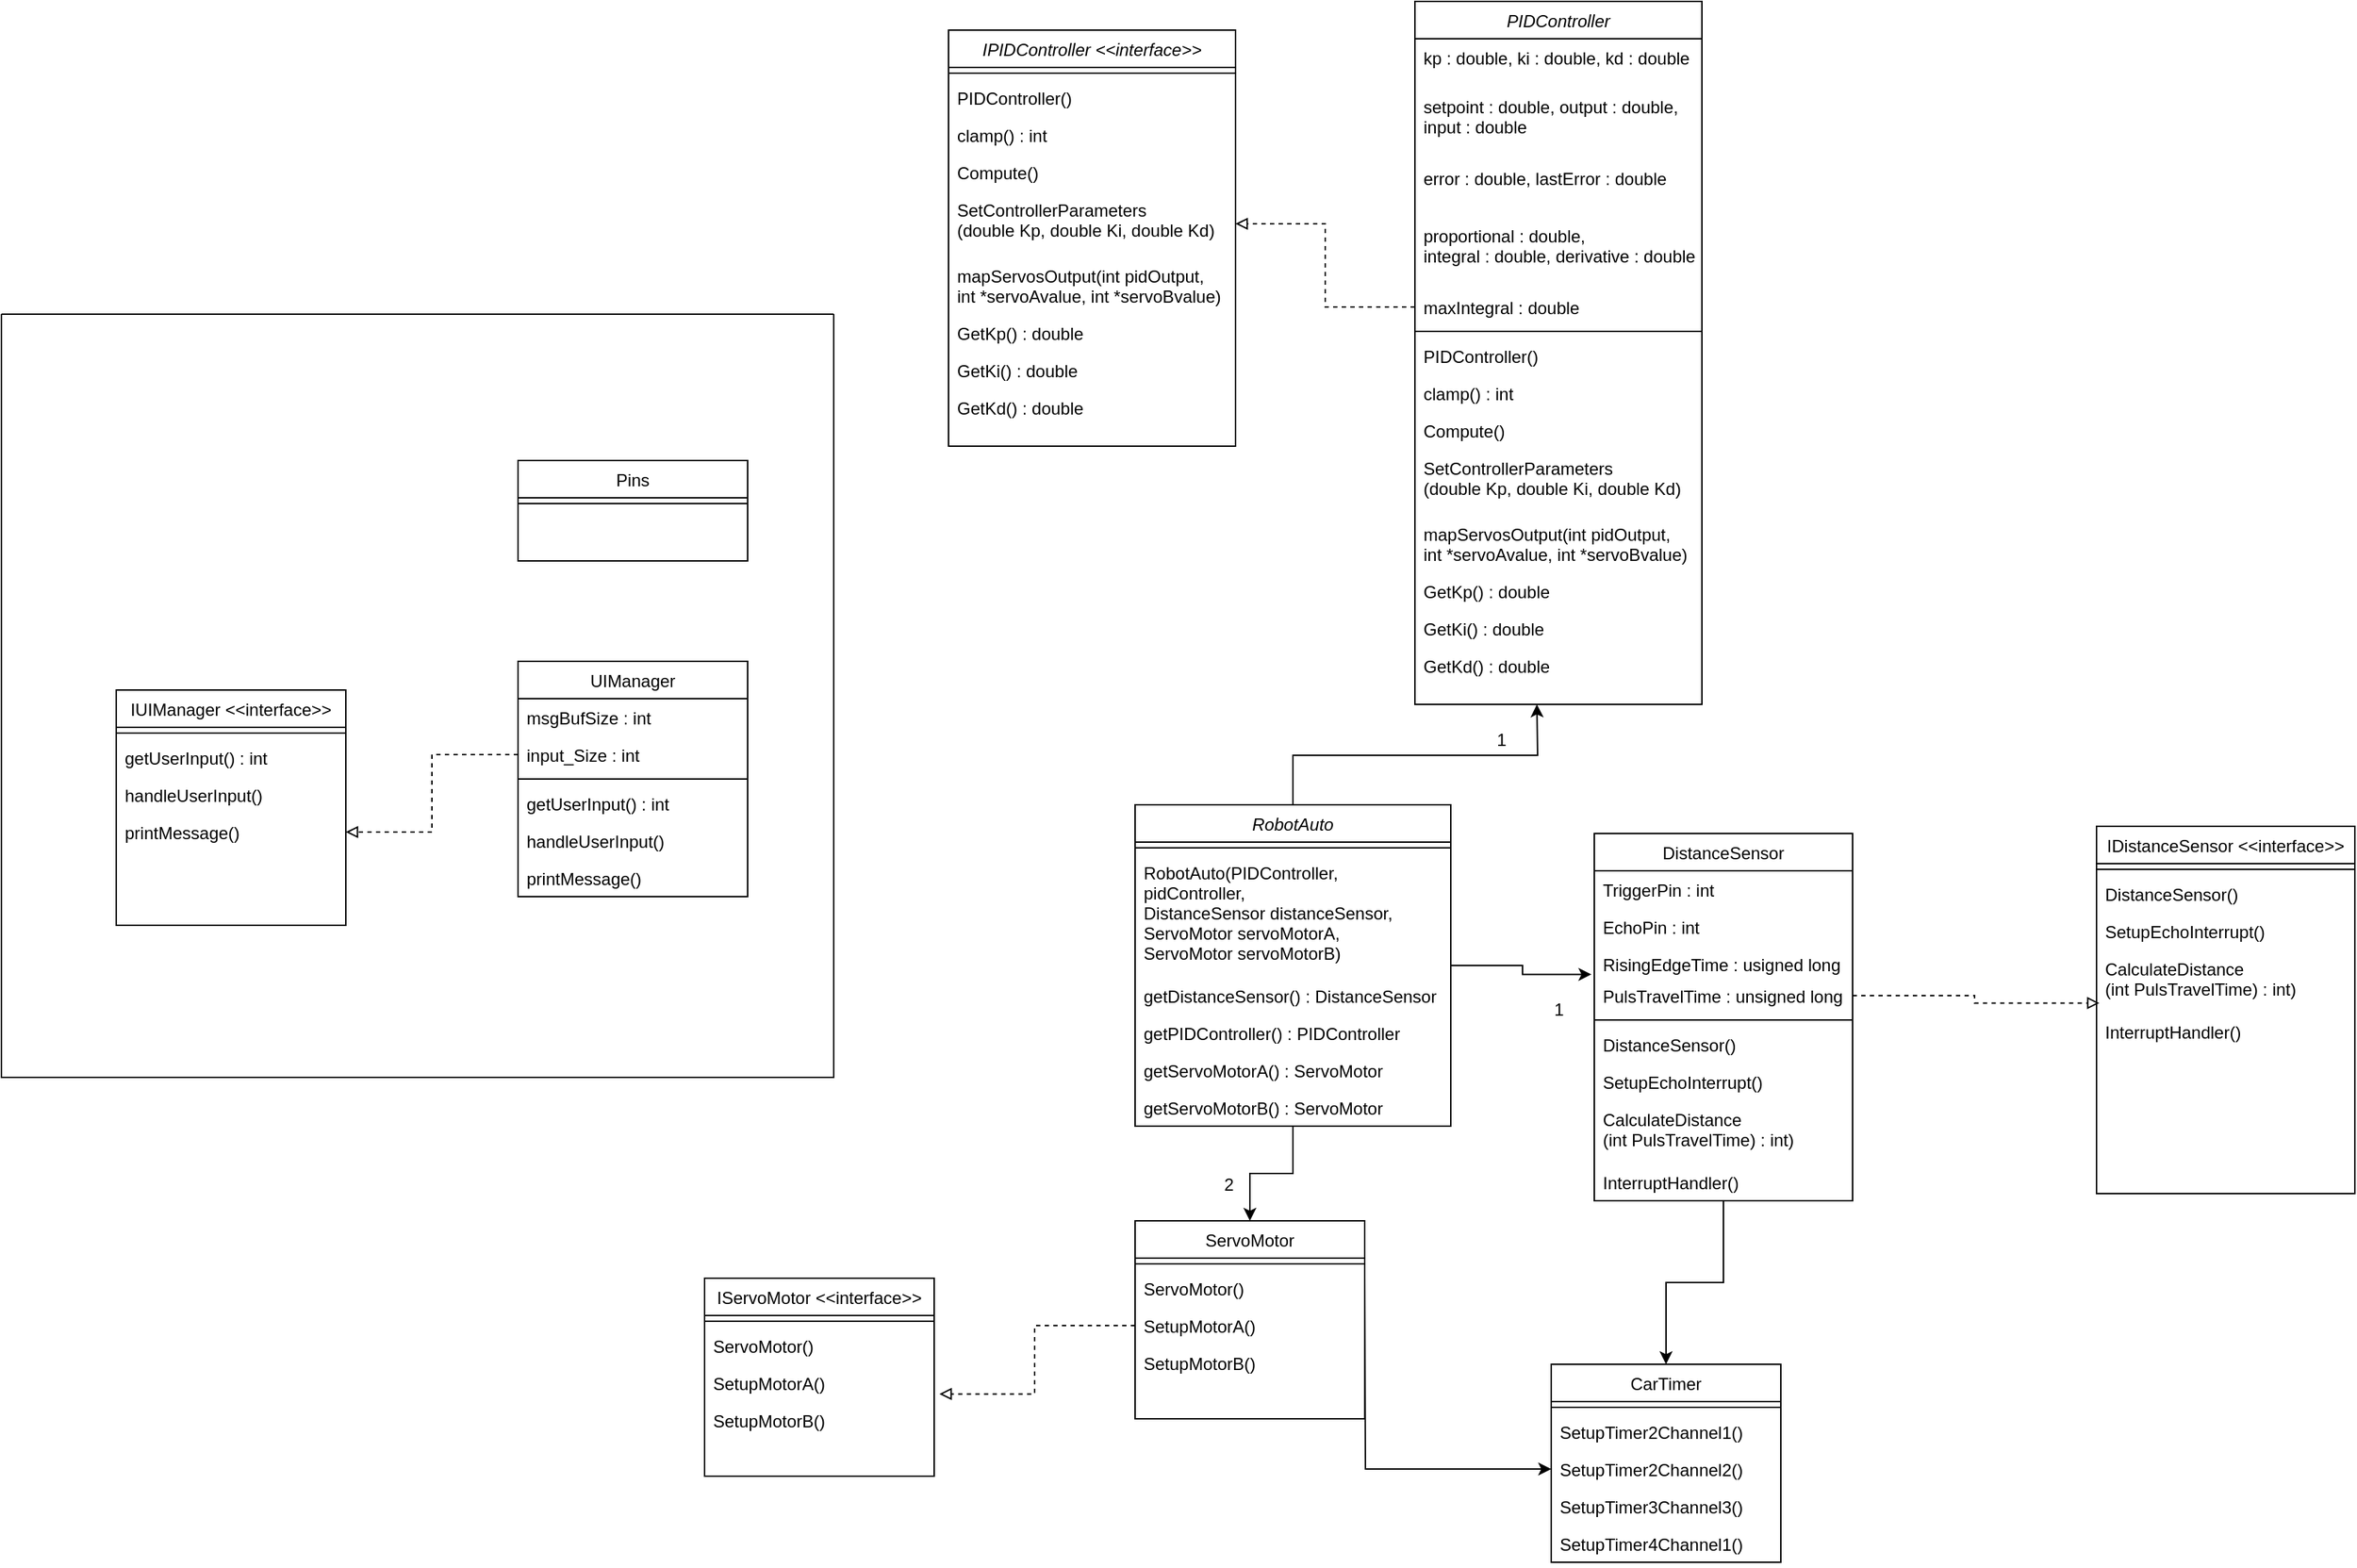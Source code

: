 <mxfile version="21.2.8" type="device">
  <diagram id="C5RBs43oDa-KdzZeNtuy" name="Page-1">
    <mxGraphModel dx="3160" dy="2567" grid="1" gridSize="10" guides="1" tooltips="1" connect="1" arrows="1" fold="1" page="1" pageScale="1" pageWidth="827" pageHeight="1169" math="0" shadow="0">
      <root>
        <mxCell id="WIyWlLk6GJQsqaUBKTNV-0" />
        <mxCell id="WIyWlLk6GJQsqaUBKTNV-1" parent="WIyWlLk6GJQsqaUBKTNV-0" />
        <mxCell id="zkfFHV4jXpPFQw0GAbJ--0" value="PIDController" style="swimlane;fontStyle=2;align=center;verticalAlign=top;childLayout=stackLayout;horizontal=1;startSize=26;horizontalStack=0;resizeParent=1;resizeLast=0;collapsible=1;marginBottom=0;rounded=0;shadow=0;strokeWidth=1;" parent="WIyWlLk6GJQsqaUBKTNV-1" vertex="1">
          <mxGeometry x="385" y="-500" width="200" height="490" as="geometry">
            <mxRectangle x="230" y="140" width="160" height="26" as="alternateBounds" />
          </mxGeometry>
        </mxCell>
        <mxCell id="zkfFHV4jXpPFQw0GAbJ--1" value="kp : double, ki : double, kd : double" style="text;align=left;verticalAlign=top;spacingLeft=4;spacingRight=4;overflow=hidden;rotatable=0;points=[[0,0.5],[1,0.5]];portConstraint=eastwest;" parent="zkfFHV4jXpPFQw0GAbJ--0" vertex="1">
          <mxGeometry y="26" width="200" height="34" as="geometry" />
        </mxCell>
        <mxCell id="CX5Lftk_cyP3Jo9nLzJG-24" value="setpoint : double, output : double, &#xa;input : double" style="text;align=left;verticalAlign=top;spacingLeft=4;spacingRight=4;overflow=hidden;rotatable=0;points=[[0,0.5],[1,0.5]];portConstraint=eastwest;rounded=0;shadow=0;html=0;" vertex="1" parent="zkfFHV4jXpPFQw0GAbJ--0">
          <mxGeometry y="60" width="200" height="50" as="geometry" />
        </mxCell>
        <mxCell id="CX5Lftk_cyP3Jo9nLzJG-27" value="error : double, lastError : double" style="text;align=left;verticalAlign=top;spacingLeft=4;spacingRight=4;overflow=hidden;rotatable=0;points=[[0,0.5],[1,0.5]];portConstraint=eastwest;rounded=0;shadow=0;html=0;" vertex="1" parent="zkfFHV4jXpPFQw0GAbJ--0">
          <mxGeometry y="110" width="200" height="40" as="geometry" />
        </mxCell>
        <mxCell id="CX5Lftk_cyP3Jo9nLzJG-28" value="proportional : double, &#xa;integral : double, derivative : double" style="text;align=left;verticalAlign=top;spacingLeft=4;spacingRight=4;overflow=hidden;rotatable=0;points=[[0,0.5],[1,0.5]];portConstraint=eastwest;rounded=0;shadow=0;html=0;" vertex="1" parent="zkfFHV4jXpPFQw0GAbJ--0">
          <mxGeometry y="150" width="200" height="50" as="geometry" />
        </mxCell>
        <mxCell id="CX5Lftk_cyP3Jo9nLzJG-32" value="maxIntegral : double" style="text;align=left;verticalAlign=top;spacingLeft=4;spacingRight=4;overflow=hidden;rotatable=0;points=[[0,0.5],[1,0.5]];portConstraint=eastwest;rounded=0;shadow=0;html=0;" vertex="1" parent="zkfFHV4jXpPFQw0GAbJ--0">
          <mxGeometry y="200" width="200" height="26" as="geometry" />
        </mxCell>
        <mxCell id="zkfFHV4jXpPFQw0GAbJ--4" value="" style="line;html=1;strokeWidth=1;align=left;verticalAlign=middle;spacingTop=-1;spacingLeft=3;spacingRight=3;rotatable=0;labelPosition=right;points=[];portConstraint=eastwest;" parent="zkfFHV4jXpPFQw0GAbJ--0" vertex="1">
          <mxGeometry y="226" width="200" height="8" as="geometry" />
        </mxCell>
        <mxCell id="CX5Lftk_cyP3Jo9nLzJG-20" value="PIDController()" style="text;align=left;verticalAlign=top;spacingLeft=4;spacingRight=4;overflow=hidden;rotatable=0;points=[[0,0.5],[1,0.5]];portConstraint=eastwest;" vertex="1" parent="zkfFHV4jXpPFQw0GAbJ--0">
          <mxGeometry y="234" width="200" height="26" as="geometry" />
        </mxCell>
        <mxCell id="zkfFHV4jXpPFQw0GAbJ--5" value="clamp() : int" style="text;align=left;verticalAlign=top;spacingLeft=4;spacingRight=4;overflow=hidden;rotatable=0;points=[[0,0.5],[1,0.5]];portConstraint=eastwest;" parent="zkfFHV4jXpPFQw0GAbJ--0" vertex="1">
          <mxGeometry y="260" width="200" height="26" as="geometry" />
        </mxCell>
        <mxCell id="CX5Lftk_cyP3Jo9nLzJG-17" value="Compute()" style="text;align=left;verticalAlign=top;spacingLeft=4;spacingRight=4;overflow=hidden;rotatable=0;points=[[0,0.5],[1,0.5]];portConstraint=eastwest;" vertex="1" parent="zkfFHV4jXpPFQw0GAbJ--0">
          <mxGeometry y="286" width="200" height="26" as="geometry" />
        </mxCell>
        <mxCell id="CX5Lftk_cyP3Jo9nLzJG-18" value="SetControllerParameters&#xa;(double Kp, double Ki, double Kd)" style="text;align=left;verticalAlign=top;spacingLeft=4;spacingRight=4;overflow=hidden;rotatable=0;points=[[0,0.5],[1,0.5]];portConstraint=eastwest;" vertex="1" parent="zkfFHV4jXpPFQw0GAbJ--0">
          <mxGeometry y="312" width="200" height="46" as="geometry" />
        </mxCell>
        <mxCell id="CX5Lftk_cyP3Jo9nLzJG-19" value="mapServosOutput(int pidOutput, &#xa;int *servoAvalue, int *servoBvalue)" style="text;align=left;verticalAlign=top;spacingLeft=4;spacingRight=4;overflow=hidden;rotatable=0;points=[[0,0.5],[1,0.5]];portConstraint=eastwest;" vertex="1" parent="zkfFHV4jXpPFQw0GAbJ--0">
          <mxGeometry y="358" width="200" height="40" as="geometry" />
        </mxCell>
        <mxCell id="CX5Lftk_cyP3Jo9nLzJG-21" value="GetKp() : double" style="text;align=left;verticalAlign=top;spacingLeft=4;spacingRight=4;overflow=hidden;rotatable=0;points=[[0,0.5],[1,0.5]];portConstraint=eastwest;" vertex="1" parent="zkfFHV4jXpPFQw0GAbJ--0">
          <mxGeometry y="398" width="200" height="26" as="geometry" />
        </mxCell>
        <mxCell id="CX5Lftk_cyP3Jo9nLzJG-22" value="GetKi() : double" style="text;align=left;verticalAlign=top;spacingLeft=4;spacingRight=4;overflow=hidden;rotatable=0;points=[[0,0.5],[1,0.5]];portConstraint=eastwest;" vertex="1" parent="zkfFHV4jXpPFQw0GAbJ--0">
          <mxGeometry y="424" width="200" height="26" as="geometry" />
        </mxCell>
        <mxCell id="CX5Lftk_cyP3Jo9nLzJG-23" value="GetKd() : double" style="text;align=left;verticalAlign=top;spacingLeft=4;spacingRight=4;overflow=hidden;rotatable=0;points=[[0,0.5],[1,0.5]];portConstraint=eastwest;" vertex="1" parent="zkfFHV4jXpPFQw0GAbJ--0">
          <mxGeometry y="450" width="200" height="26" as="geometry" />
        </mxCell>
        <mxCell id="zkfFHV4jXpPFQw0GAbJ--6" value="ServoMotor" style="swimlane;fontStyle=0;align=center;verticalAlign=top;childLayout=stackLayout;horizontal=1;startSize=26;horizontalStack=0;resizeParent=1;resizeLast=0;collapsible=1;marginBottom=0;rounded=0;shadow=0;strokeWidth=1;" parent="WIyWlLk6GJQsqaUBKTNV-1" vertex="1">
          <mxGeometry x="190" y="350" width="160" height="138" as="geometry">
            <mxRectangle x="130" y="380" width="160" height="26" as="alternateBounds" />
          </mxGeometry>
        </mxCell>
        <mxCell id="zkfFHV4jXpPFQw0GAbJ--9" value="" style="line;html=1;strokeWidth=1;align=left;verticalAlign=middle;spacingTop=-1;spacingLeft=3;spacingRight=3;rotatable=0;labelPosition=right;points=[];portConstraint=eastwest;" parent="zkfFHV4jXpPFQw0GAbJ--6" vertex="1">
          <mxGeometry y="26" width="160" height="8" as="geometry" />
        </mxCell>
        <mxCell id="zkfFHV4jXpPFQw0GAbJ--10" value="ServoMotor()" style="text;align=left;verticalAlign=top;spacingLeft=4;spacingRight=4;overflow=hidden;rotatable=0;points=[[0,0.5],[1,0.5]];portConstraint=eastwest;fontStyle=0" parent="zkfFHV4jXpPFQw0GAbJ--6" vertex="1">
          <mxGeometry y="34" width="160" height="26" as="geometry" />
        </mxCell>
        <mxCell id="zkfFHV4jXpPFQw0GAbJ--11" value="SetupMotorA()" style="text;align=left;verticalAlign=top;spacingLeft=4;spacingRight=4;overflow=hidden;rotatable=0;points=[[0,0.5],[1,0.5]];portConstraint=eastwest;" parent="zkfFHV4jXpPFQw0GAbJ--6" vertex="1">
          <mxGeometry y="60" width="160" height="26" as="geometry" />
        </mxCell>
        <mxCell id="CX5Lftk_cyP3Jo9nLzJG-35" value="SetupMotorB()" style="text;align=left;verticalAlign=top;spacingLeft=4;spacingRight=4;overflow=hidden;rotatable=0;points=[[0,0.5],[1,0.5]];portConstraint=eastwest;" vertex="1" parent="zkfFHV4jXpPFQw0GAbJ--6">
          <mxGeometry y="86" width="160" height="26" as="geometry" />
        </mxCell>
        <mxCell id="zkfFHV4jXpPFQw0GAbJ--13" value="CarTimer" style="swimlane;fontStyle=0;align=center;verticalAlign=top;childLayout=stackLayout;horizontal=1;startSize=26;horizontalStack=0;resizeParent=1;resizeLast=0;collapsible=1;marginBottom=0;rounded=0;shadow=0;strokeWidth=1;" parent="WIyWlLk6GJQsqaUBKTNV-1" vertex="1">
          <mxGeometry x="480" y="450" width="160" height="138" as="geometry">
            <mxRectangle x="340" y="380" width="170" height="26" as="alternateBounds" />
          </mxGeometry>
        </mxCell>
        <mxCell id="zkfFHV4jXpPFQw0GAbJ--15" value="" style="line;html=1;strokeWidth=1;align=left;verticalAlign=middle;spacingTop=-1;spacingLeft=3;spacingRight=3;rotatable=0;labelPosition=right;points=[];portConstraint=eastwest;" parent="zkfFHV4jXpPFQw0GAbJ--13" vertex="1">
          <mxGeometry y="26" width="160" height="8" as="geometry" />
        </mxCell>
        <mxCell id="CX5Lftk_cyP3Jo9nLzJG-39" value="SetupTimer2Channel1()" style="text;align=left;verticalAlign=top;spacingLeft=4;spacingRight=4;overflow=hidden;rotatable=0;points=[[0,0.5],[1,0.5]];portConstraint=eastwest;" vertex="1" parent="zkfFHV4jXpPFQw0GAbJ--13">
          <mxGeometry y="34" width="160" height="26" as="geometry" />
        </mxCell>
        <mxCell id="CX5Lftk_cyP3Jo9nLzJG-40" value="SetupTimer2Channel2()" style="text;align=left;verticalAlign=top;spacingLeft=4;spacingRight=4;overflow=hidden;rotatable=0;points=[[0,0.5],[1,0.5]];portConstraint=eastwest;" vertex="1" parent="zkfFHV4jXpPFQw0GAbJ--13">
          <mxGeometry y="60" width="160" height="26" as="geometry" />
        </mxCell>
        <mxCell id="CX5Lftk_cyP3Jo9nLzJG-41" value="SetupTimer3Channel3()" style="text;align=left;verticalAlign=top;spacingLeft=4;spacingRight=4;overflow=hidden;rotatable=0;points=[[0,0.5],[1,0.5]];portConstraint=eastwest;" vertex="1" parent="zkfFHV4jXpPFQw0GAbJ--13">
          <mxGeometry y="86" width="160" height="26" as="geometry" />
        </mxCell>
        <mxCell id="CX5Lftk_cyP3Jo9nLzJG-42" value="SetupTimer4Channel1()" style="text;align=left;verticalAlign=top;spacingLeft=4;spacingRight=4;overflow=hidden;rotatable=0;points=[[0,0.5],[1,0.5]];portConstraint=eastwest;" vertex="1" parent="zkfFHV4jXpPFQw0GAbJ--13">
          <mxGeometry y="112" width="160" height="26" as="geometry" />
        </mxCell>
        <mxCell id="51mXGWVdgLbH0xZmKJd0-2" style="edgeStyle=orthogonalEdgeStyle;rounded=0;orthogonalLoop=1;jettySize=auto;html=1;entryX=0.5;entryY=0;entryDx=0;entryDy=0;" parent="WIyWlLk6GJQsqaUBKTNV-1" source="zkfFHV4jXpPFQw0GAbJ--17" target="zkfFHV4jXpPFQw0GAbJ--13" edge="1">
          <mxGeometry relative="1" as="geometry" />
        </mxCell>
        <mxCell id="zkfFHV4jXpPFQw0GAbJ--17" value="DistanceSensor" style="swimlane;fontStyle=0;align=center;verticalAlign=top;childLayout=stackLayout;horizontal=1;startSize=26;horizontalStack=0;resizeParent=1;resizeLast=0;collapsible=1;marginBottom=0;rounded=0;shadow=0;strokeWidth=1;" parent="WIyWlLk6GJQsqaUBKTNV-1" vertex="1">
          <mxGeometry x="510" y="80" width="180" height="256" as="geometry">
            <mxRectangle x="550" y="140" width="160" height="26" as="alternateBounds" />
          </mxGeometry>
        </mxCell>
        <mxCell id="zkfFHV4jXpPFQw0GAbJ--18" value="TriggerPin : int" style="text;align=left;verticalAlign=top;spacingLeft=4;spacingRight=4;overflow=hidden;rotatable=0;points=[[0,0.5],[1,0.5]];portConstraint=eastwest;" parent="zkfFHV4jXpPFQw0GAbJ--17" vertex="1">
          <mxGeometry y="26" width="180" height="26" as="geometry" />
        </mxCell>
        <mxCell id="zkfFHV4jXpPFQw0GAbJ--19" value="EchoPin : int" style="text;align=left;verticalAlign=top;spacingLeft=4;spacingRight=4;overflow=hidden;rotatable=0;points=[[0,0.5],[1,0.5]];portConstraint=eastwest;rounded=0;shadow=0;html=0;" parent="zkfFHV4jXpPFQw0GAbJ--17" vertex="1">
          <mxGeometry y="52" width="180" height="26" as="geometry" />
        </mxCell>
        <mxCell id="zkfFHV4jXpPFQw0GAbJ--20" value="RisingEdgeTime : usigned long" style="text;align=left;verticalAlign=top;spacingLeft=4;spacingRight=4;overflow=hidden;rotatable=0;points=[[0,0.5],[1,0.5]];portConstraint=eastwest;rounded=0;shadow=0;html=0;" parent="zkfFHV4jXpPFQw0GAbJ--17" vertex="1">
          <mxGeometry y="78" width="180" height="22" as="geometry" />
        </mxCell>
        <mxCell id="zkfFHV4jXpPFQw0GAbJ--21" value="PulsTravelTime : unsigned long" style="text;align=left;verticalAlign=top;spacingLeft=4;spacingRight=4;overflow=hidden;rotatable=0;points=[[0,0.5],[1,0.5]];portConstraint=eastwest;rounded=0;shadow=0;html=0;" parent="zkfFHV4jXpPFQw0GAbJ--17" vertex="1">
          <mxGeometry y="100" width="180" height="26" as="geometry" />
        </mxCell>
        <mxCell id="zkfFHV4jXpPFQw0GAbJ--23" value="" style="line;html=1;strokeWidth=1;align=left;verticalAlign=middle;spacingTop=-1;spacingLeft=3;spacingRight=3;rotatable=0;labelPosition=right;points=[];portConstraint=eastwest;" parent="zkfFHV4jXpPFQw0GAbJ--17" vertex="1">
          <mxGeometry y="126" width="180" height="8" as="geometry" />
        </mxCell>
        <mxCell id="zkfFHV4jXpPFQw0GAbJ--24" value="DistanceSensor()" style="text;align=left;verticalAlign=top;spacingLeft=4;spacingRight=4;overflow=hidden;rotatable=0;points=[[0,0.5],[1,0.5]];portConstraint=eastwest;" parent="zkfFHV4jXpPFQw0GAbJ--17" vertex="1">
          <mxGeometry y="134" width="180" height="26" as="geometry" />
        </mxCell>
        <mxCell id="zkfFHV4jXpPFQw0GAbJ--25" value="SetupEchoInterrupt()" style="text;align=left;verticalAlign=top;spacingLeft=4;spacingRight=4;overflow=hidden;rotatable=0;points=[[0,0.5],[1,0.5]];portConstraint=eastwest;" parent="zkfFHV4jXpPFQw0GAbJ--17" vertex="1">
          <mxGeometry y="160" width="180" height="26" as="geometry" />
        </mxCell>
        <mxCell id="CX5Lftk_cyP3Jo9nLzJG-36" value="CalculateDistance&#xa;(int PulsTravelTime) : int)" style="text;align=left;verticalAlign=top;spacingLeft=4;spacingRight=4;overflow=hidden;rotatable=0;points=[[0,0.5],[1,0.5]];portConstraint=eastwest;" vertex="1" parent="zkfFHV4jXpPFQw0GAbJ--17">
          <mxGeometry y="186" width="180" height="44" as="geometry" />
        </mxCell>
        <mxCell id="CX5Lftk_cyP3Jo9nLzJG-37" value="InterruptHandler()" style="text;align=left;verticalAlign=top;spacingLeft=4;spacingRight=4;overflow=hidden;rotatable=0;points=[[0,0.5],[1,0.5]];portConstraint=eastwest;" vertex="1" parent="zkfFHV4jXpPFQw0GAbJ--17">
          <mxGeometry y="230" width="180" height="26" as="geometry" />
        </mxCell>
        <mxCell id="51mXGWVdgLbH0xZmKJd0-3" style="edgeStyle=orthogonalEdgeStyle;rounded=0;orthogonalLoop=1;jettySize=auto;html=1;exitX=1;exitY=0.5;exitDx=0;exitDy=0;entryX=0;entryY=0.5;entryDx=0;entryDy=0;" parent="WIyWlLk6GJQsqaUBKTNV-1" target="CX5Lftk_cyP3Jo9nLzJG-40" edge="1">
          <mxGeometry relative="1" as="geometry">
            <mxPoint x="350" y="389" as="sourcePoint" />
            <mxPoint x="480" y="489" as="targetPoint" />
          </mxGeometry>
        </mxCell>
        <mxCell id="51mXGWVdgLbH0xZmKJd0-4" value="UIManager" style="swimlane;fontStyle=0;align=center;verticalAlign=top;childLayout=stackLayout;horizontal=1;startSize=26;horizontalStack=0;resizeParent=1;resizeLast=0;collapsible=1;marginBottom=0;rounded=0;shadow=0;strokeWidth=1;" parent="WIyWlLk6GJQsqaUBKTNV-1" vertex="1">
          <mxGeometry x="-240" y="-40" width="160" height="164" as="geometry">
            <mxRectangle x="130" y="380" width="160" height="26" as="alternateBounds" />
          </mxGeometry>
        </mxCell>
        <mxCell id="51mXGWVdgLbH0xZmKJd0-5" value="msgBufSize : int" style="text;align=left;verticalAlign=top;spacingLeft=4;spacingRight=4;overflow=hidden;rotatable=0;points=[[0,0.5],[1,0.5]];portConstraint=eastwest;" parent="51mXGWVdgLbH0xZmKJd0-4" vertex="1">
          <mxGeometry y="26" width="160" height="26" as="geometry" />
        </mxCell>
        <mxCell id="51mXGWVdgLbH0xZmKJd0-6" value="input_Size : int" style="text;align=left;verticalAlign=top;spacingLeft=4;spacingRight=4;overflow=hidden;rotatable=0;points=[[0,0.5],[1,0.5]];portConstraint=eastwest;rounded=0;shadow=0;html=0;" parent="51mXGWVdgLbH0xZmKJd0-4" vertex="1">
          <mxGeometry y="52" width="160" height="26" as="geometry" />
        </mxCell>
        <mxCell id="51mXGWVdgLbH0xZmKJd0-7" value="" style="line;html=1;strokeWidth=1;align=left;verticalAlign=middle;spacingTop=-1;spacingLeft=3;spacingRight=3;rotatable=0;labelPosition=right;points=[];portConstraint=eastwest;" parent="51mXGWVdgLbH0xZmKJd0-4" vertex="1">
          <mxGeometry y="78" width="160" height="8" as="geometry" />
        </mxCell>
        <mxCell id="51mXGWVdgLbH0xZmKJd0-8" value="getUserInput() : int" style="text;align=left;verticalAlign=top;spacingLeft=4;spacingRight=4;overflow=hidden;rotatable=0;points=[[0,0.5],[1,0.5]];portConstraint=eastwest;fontStyle=0" parent="51mXGWVdgLbH0xZmKJd0-4" vertex="1">
          <mxGeometry y="86" width="160" height="26" as="geometry" />
        </mxCell>
        <mxCell id="51mXGWVdgLbH0xZmKJd0-9" value="handleUserInput()" style="text;align=left;verticalAlign=top;spacingLeft=4;spacingRight=4;overflow=hidden;rotatable=0;points=[[0,0.5],[1,0.5]];portConstraint=eastwest;" parent="51mXGWVdgLbH0xZmKJd0-4" vertex="1">
          <mxGeometry y="112" width="160" height="26" as="geometry" />
        </mxCell>
        <mxCell id="CX5Lftk_cyP3Jo9nLzJG-34" value="printMessage()" style="text;align=left;verticalAlign=top;spacingLeft=4;spacingRight=4;overflow=hidden;rotatable=0;points=[[0,0.5],[1,0.5]];portConstraint=eastwest;" vertex="1" parent="51mXGWVdgLbH0xZmKJd0-4">
          <mxGeometry y="138" width="160" height="26" as="geometry" />
        </mxCell>
        <mxCell id="CX5Lftk_cyP3Jo9nLzJG-0" value="Pins" style="swimlane;fontStyle=0;align=center;verticalAlign=top;childLayout=stackLayout;horizontal=1;startSize=26;horizontalStack=0;resizeParent=1;resizeLast=0;collapsible=1;marginBottom=0;rounded=0;shadow=0;strokeWidth=1;" vertex="1" parent="WIyWlLk6GJQsqaUBKTNV-1">
          <mxGeometry x="-240" y="-180" width="160" height="70" as="geometry">
            <mxRectangle x="340" y="380" width="170" height="26" as="alternateBounds" />
          </mxGeometry>
        </mxCell>
        <mxCell id="CX5Lftk_cyP3Jo9nLzJG-2" value="" style="line;html=1;strokeWidth=1;align=left;verticalAlign=middle;spacingTop=-1;spacingLeft=3;spacingRight=3;rotatable=0;labelPosition=right;points=[];portConstraint=eastwest;" vertex="1" parent="CX5Lftk_cyP3Jo9nLzJG-0">
          <mxGeometry y="26" width="160" height="8" as="geometry" />
        </mxCell>
        <mxCell id="CX5Lftk_cyP3Jo9nLzJG-10" style="edgeStyle=orthogonalEdgeStyle;rounded=0;orthogonalLoop=1;jettySize=auto;html=1;exitX=0.5;exitY=0;exitDx=0;exitDy=0;" edge="1" parent="WIyWlLk6GJQsqaUBKTNV-1" source="CX5Lftk_cyP3Jo9nLzJG-3">
          <mxGeometry relative="1" as="geometry">
            <mxPoint x="470" y="-10" as="targetPoint" />
          </mxGeometry>
        </mxCell>
        <mxCell id="CX5Lftk_cyP3Jo9nLzJG-12" style="edgeStyle=orthogonalEdgeStyle;rounded=0;orthogonalLoop=1;jettySize=auto;html=1;entryX=0.5;entryY=0;entryDx=0;entryDy=0;" edge="1" parent="WIyWlLk6GJQsqaUBKTNV-1" source="CX5Lftk_cyP3Jo9nLzJG-3" target="zkfFHV4jXpPFQw0GAbJ--6">
          <mxGeometry relative="1" as="geometry" />
        </mxCell>
        <mxCell id="CX5Lftk_cyP3Jo9nLzJG-3" value="RobotAuto" style="swimlane;fontStyle=2;align=center;verticalAlign=top;childLayout=stackLayout;horizontal=1;startSize=26;horizontalStack=0;resizeParent=1;resizeLast=0;collapsible=1;marginBottom=0;rounded=0;shadow=0;strokeWidth=1;" vertex="1" parent="WIyWlLk6GJQsqaUBKTNV-1">
          <mxGeometry x="190" y="60" width="220" height="224" as="geometry">
            <mxRectangle x="230" y="140" width="160" height="26" as="alternateBounds" />
          </mxGeometry>
        </mxCell>
        <mxCell id="CX5Lftk_cyP3Jo9nLzJG-7" value="" style="line;html=1;strokeWidth=1;align=left;verticalAlign=middle;spacingTop=-1;spacingLeft=3;spacingRight=3;rotatable=0;labelPosition=right;points=[];portConstraint=eastwest;" vertex="1" parent="CX5Lftk_cyP3Jo9nLzJG-3">
          <mxGeometry y="26" width="220" height="8" as="geometry" />
        </mxCell>
        <mxCell id="CX5Lftk_cyP3Jo9nLzJG-8" value="RobotAuto(PIDController, &#xa;pidController, &#xa;DistanceSensor distanceSensor, &#xa;ServoMotor servoMotorA, &#xa;ServoMotor servoMotorB)" style="text;align=left;verticalAlign=top;spacingLeft=4;spacingRight=4;overflow=hidden;rotatable=0;points=[[0,0.5],[1,0.5]];portConstraint=eastwest;" vertex="1" parent="CX5Lftk_cyP3Jo9nLzJG-3">
          <mxGeometry y="34" width="220" height="86" as="geometry" />
        </mxCell>
        <mxCell id="CX5Lftk_cyP3Jo9nLzJG-43" value="getDistanceSensor() : DistanceSensor" style="text;align=left;verticalAlign=top;spacingLeft=4;spacingRight=4;overflow=hidden;rotatable=0;points=[[0,0.5],[1,0.5]];portConstraint=eastwest;fontStyle=0" vertex="1" parent="CX5Lftk_cyP3Jo9nLzJG-3">
          <mxGeometry y="120" width="220" height="26" as="geometry" />
        </mxCell>
        <mxCell id="CX5Lftk_cyP3Jo9nLzJG-44" value="getPIDController() : PIDController" style="text;align=left;verticalAlign=top;spacingLeft=4;spacingRight=4;overflow=hidden;rotatable=0;points=[[0,0.5],[1,0.5]];portConstraint=eastwest;fontStyle=0" vertex="1" parent="CX5Lftk_cyP3Jo9nLzJG-3">
          <mxGeometry y="146" width="220" height="26" as="geometry" />
        </mxCell>
        <mxCell id="CX5Lftk_cyP3Jo9nLzJG-45" value="getServoMotorA() : ServoMotor" style="text;align=left;verticalAlign=top;spacingLeft=4;spacingRight=4;overflow=hidden;rotatable=0;points=[[0,0.5],[1,0.5]];portConstraint=eastwest;fontStyle=0" vertex="1" parent="CX5Lftk_cyP3Jo9nLzJG-3">
          <mxGeometry y="172" width="220" height="26" as="geometry" />
        </mxCell>
        <mxCell id="CX5Lftk_cyP3Jo9nLzJG-46" value="getServoMotorB() : ServoMotor" style="text;align=left;verticalAlign=top;spacingLeft=4;spacingRight=4;overflow=hidden;rotatable=0;points=[[0,0.5],[1,0.5]];portConstraint=eastwest;fontStyle=0" vertex="1" parent="CX5Lftk_cyP3Jo9nLzJG-3">
          <mxGeometry y="198" width="220" height="26" as="geometry" />
        </mxCell>
        <mxCell id="CX5Lftk_cyP3Jo9nLzJG-9" style="edgeStyle=orthogonalEdgeStyle;rounded=0;orthogonalLoop=1;jettySize=auto;html=1;exitX=1;exitY=0.5;exitDx=0;exitDy=0;entryX=-0.011;entryY=-0.069;entryDx=0;entryDy=0;entryPerimeter=0;" edge="1" parent="WIyWlLk6GJQsqaUBKTNV-1" source="CX5Lftk_cyP3Jo9nLzJG-3" target="zkfFHV4jXpPFQw0GAbJ--21">
          <mxGeometry relative="1" as="geometry">
            <mxPoint x="420" y="139" as="sourcePoint" />
          </mxGeometry>
        </mxCell>
        <mxCell id="CX5Lftk_cyP3Jo9nLzJG-13" value="2" style="text;html=1;align=center;verticalAlign=middle;resizable=0;points=[];autosize=1;strokeColor=none;fillColor=none;" vertex="1" parent="WIyWlLk6GJQsqaUBKTNV-1">
          <mxGeometry x="240" y="310" width="30" height="30" as="geometry" />
        </mxCell>
        <mxCell id="CX5Lftk_cyP3Jo9nLzJG-14" value="1" style="text;html=1;align=center;verticalAlign=middle;resizable=0;points=[];autosize=1;strokeColor=none;fillColor=none;" vertex="1" parent="WIyWlLk6GJQsqaUBKTNV-1">
          <mxGeometry x="470" y="188" width="30" height="30" as="geometry" />
        </mxCell>
        <mxCell id="CX5Lftk_cyP3Jo9nLzJG-15" value="1" style="text;html=1;align=center;verticalAlign=middle;resizable=0;points=[];autosize=1;strokeColor=none;fillColor=none;" vertex="1" parent="WIyWlLk6GJQsqaUBKTNV-1">
          <mxGeometry x="430" width="30" height="30" as="geometry" />
        </mxCell>
        <mxCell id="CX5Lftk_cyP3Jo9nLzJG-49" value="IUIManager &lt;&lt;interface&gt;&gt;" style="swimlane;fontStyle=0;align=center;verticalAlign=top;childLayout=stackLayout;horizontal=1;startSize=26;horizontalStack=0;resizeParent=1;resizeLast=0;collapsible=1;marginBottom=0;rounded=0;shadow=0;strokeWidth=1;" vertex="1" parent="WIyWlLk6GJQsqaUBKTNV-1">
          <mxGeometry x="-520" y="-20" width="160" height="164" as="geometry">
            <mxRectangle x="130" y="380" width="160" height="26" as="alternateBounds" />
          </mxGeometry>
        </mxCell>
        <mxCell id="CX5Lftk_cyP3Jo9nLzJG-52" value="" style="line;html=1;strokeWidth=1;align=left;verticalAlign=middle;spacingTop=-1;spacingLeft=3;spacingRight=3;rotatable=0;labelPosition=right;points=[];portConstraint=eastwest;" vertex="1" parent="CX5Lftk_cyP3Jo9nLzJG-49">
          <mxGeometry y="26" width="160" height="8" as="geometry" />
        </mxCell>
        <mxCell id="CX5Lftk_cyP3Jo9nLzJG-53" value="getUserInput() : int" style="text;align=left;verticalAlign=top;spacingLeft=4;spacingRight=4;overflow=hidden;rotatable=0;points=[[0,0.5],[1,0.5]];portConstraint=eastwest;fontStyle=0" vertex="1" parent="CX5Lftk_cyP3Jo9nLzJG-49">
          <mxGeometry y="34" width="160" height="26" as="geometry" />
        </mxCell>
        <mxCell id="CX5Lftk_cyP3Jo9nLzJG-54" value="handleUserInput()" style="text;align=left;verticalAlign=top;spacingLeft=4;spacingRight=4;overflow=hidden;rotatable=0;points=[[0,0.5],[1,0.5]];portConstraint=eastwest;" vertex="1" parent="CX5Lftk_cyP3Jo9nLzJG-49">
          <mxGeometry y="60" width="160" height="26" as="geometry" />
        </mxCell>
        <mxCell id="CX5Lftk_cyP3Jo9nLzJG-55" value="printMessage()" style="text;align=left;verticalAlign=top;spacingLeft=4;spacingRight=4;overflow=hidden;rotatable=0;points=[[0,0.5],[1,0.5]];portConstraint=eastwest;" vertex="1" parent="CX5Lftk_cyP3Jo9nLzJG-49">
          <mxGeometry y="86" width="160" height="26" as="geometry" />
        </mxCell>
        <mxCell id="CX5Lftk_cyP3Jo9nLzJG-56" style="edgeStyle=orthogonalEdgeStyle;rounded=0;orthogonalLoop=1;jettySize=auto;html=1;exitX=0;exitY=0.5;exitDx=0;exitDy=0;entryX=1;entryY=0.5;entryDx=0;entryDy=0;dashed=1;endArrow=block;endFill=0;" edge="1" parent="WIyWlLk6GJQsqaUBKTNV-1" source="51mXGWVdgLbH0xZmKJd0-6" target="CX5Lftk_cyP3Jo9nLzJG-55">
          <mxGeometry relative="1" as="geometry" />
        </mxCell>
        <mxCell id="CX5Lftk_cyP3Jo9nLzJG-57" value="IPIDController &lt;&lt;interface&gt;&gt;" style="swimlane;fontStyle=2;align=center;verticalAlign=top;childLayout=stackLayout;horizontal=1;startSize=26;horizontalStack=0;resizeParent=1;resizeLast=0;collapsible=1;marginBottom=0;rounded=0;shadow=0;strokeWidth=1;" vertex="1" parent="WIyWlLk6GJQsqaUBKTNV-1">
          <mxGeometry x="60" y="-480" width="200" height="290" as="geometry">
            <mxRectangle x="230" y="140" width="160" height="26" as="alternateBounds" />
          </mxGeometry>
        </mxCell>
        <mxCell id="CX5Lftk_cyP3Jo9nLzJG-63" value="" style="line;html=1;strokeWidth=1;align=left;verticalAlign=middle;spacingTop=-1;spacingLeft=3;spacingRight=3;rotatable=0;labelPosition=right;points=[];portConstraint=eastwest;" vertex="1" parent="CX5Lftk_cyP3Jo9nLzJG-57">
          <mxGeometry y="26" width="200" height="8" as="geometry" />
        </mxCell>
        <mxCell id="CX5Lftk_cyP3Jo9nLzJG-64" value="PIDController()" style="text;align=left;verticalAlign=top;spacingLeft=4;spacingRight=4;overflow=hidden;rotatable=0;points=[[0,0.5],[1,0.5]];portConstraint=eastwest;" vertex="1" parent="CX5Lftk_cyP3Jo9nLzJG-57">
          <mxGeometry y="34" width="200" height="26" as="geometry" />
        </mxCell>
        <mxCell id="CX5Lftk_cyP3Jo9nLzJG-65" value="clamp() : int" style="text;align=left;verticalAlign=top;spacingLeft=4;spacingRight=4;overflow=hidden;rotatable=0;points=[[0,0.5],[1,0.5]];portConstraint=eastwest;" vertex="1" parent="CX5Lftk_cyP3Jo9nLzJG-57">
          <mxGeometry y="60" width="200" height="26" as="geometry" />
        </mxCell>
        <mxCell id="CX5Lftk_cyP3Jo9nLzJG-66" value="Compute()" style="text;align=left;verticalAlign=top;spacingLeft=4;spacingRight=4;overflow=hidden;rotatable=0;points=[[0,0.5],[1,0.5]];portConstraint=eastwest;" vertex="1" parent="CX5Lftk_cyP3Jo9nLzJG-57">
          <mxGeometry y="86" width="200" height="26" as="geometry" />
        </mxCell>
        <mxCell id="CX5Lftk_cyP3Jo9nLzJG-67" value="SetControllerParameters&#xa;(double Kp, double Ki, double Kd)" style="text;align=left;verticalAlign=top;spacingLeft=4;spacingRight=4;overflow=hidden;rotatable=0;points=[[0,0.5],[1,0.5]];portConstraint=eastwest;" vertex="1" parent="CX5Lftk_cyP3Jo9nLzJG-57">
          <mxGeometry y="112" width="200" height="46" as="geometry" />
        </mxCell>
        <mxCell id="CX5Lftk_cyP3Jo9nLzJG-68" value="mapServosOutput(int pidOutput, &#xa;int *servoAvalue, int *servoBvalue)" style="text;align=left;verticalAlign=top;spacingLeft=4;spacingRight=4;overflow=hidden;rotatable=0;points=[[0,0.5],[1,0.5]];portConstraint=eastwest;" vertex="1" parent="CX5Lftk_cyP3Jo9nLzJG-57">
          <mxGeometry y="158" width="200" height="40" as="geometry" />
        </mxCell>
        <mxCell id="CX5Lftk_cyP3Jo9nLzJG-69" value="GetKp() : double" style="text;align=left;verticalAlign=top;spacingLeft=4;spacingRight=4;overflow=hidden;rotatable=0;points=[[0,0.5],[1,0.5]];portConstraint=eastwest;" vertex="1" parent="CX5Lftk_cyP3Jo9nLzJG-57">
          <mxGeometry y="198" width="200" height="26" as="geometry" />
        </mxCell>
        <mxCell id="CX5Lftk_cyP3Jo9nLzJG-70" value="GetKi() : double" style="text;align=left;verticalAlign=top;spacingLeft=4;spacingRight=4;overflow=hidden;rotatable=0;points=[[0,0.5],[1,0.5]];portConstraint=eastwest;" vertex="1" parent="CX5Lftk_cyP3Jo9nLzJG-57">
          <mxGeometry y="224" width="200" height="26" as="geometry" />
        </mxCell>
        <mxCell id="CX5Lftk_cyP3Jo9nLzJG-71" value="GetKd() : double" style="text;align=left;verticalAlign=top;spacingLeft=4;spacingRight=4;overflow=hidden;rotatable=0;points=[[0,0.5],[1,0.5]];portConstraint=eastwest;" vertex="1" parent="CX5Lftk_cyP3Jo9nLzJG-57">
          <mxGeometry y="250" width="200" height="26" as="geometry" />
        </mxCell>
        <mxCell id="CX5Lftk_cyP3Jo9nLzJG-72" style="edgeStyle=orthogonalEdgeStyle;rounded=0;orthogonalLoop=1;jettySize=auto;html=1;exitX=0;exitY=0.5;exitDx=0;exitDy=0;entryX=1;entryY=0.5;entryDx=0;entryDy=0;dashed=1;endArrow=block;endFill=0;" edge="1" parent="WIyWlLk6GJQsqaUBKTNV-1" source="CX5Lftk_cyP3Jo9nLzJG-32" target="CX5Lftk_cyP3Jo9nLzJG-67">
          <mxGeometry relative="1" as="geometry" />
        </mxCell>
        <mxCell id="CX5Lftk_cyP3Jo9nLzJG-73" value="IServoMotor &lt;&lt;interface&gt;&gt;" style="swimlane;fontStyle=0;align=center;verticalAlign=top;childLayout=stackLayout;horizontal=1;startSize=26;horizontalStack=0;resizeParent=1;resizeLast=0;collapsible=1;marginBottom=0;rounded=0;shadow=0;strokeWidth=1;" vertex="1" parent="WIyWlLk6GJQsqaUBKTNV-1">
          <mxGeometry x="-110" y="390" width="160" height="138" as="geometry">
            <mxRectangle x="130" y="380" width="160" height="26" as="alternateBounds" />
          </mxGeometry>
        </mxCell>
        <mxCell id="CX5Lftk_cyP3Jo9nLzJG-74" value="" style="line;html=1;strokeWidth=1;align=left;verticalAlign=middle;spacingTop=-1;spacingLeft=3;spacingRight=3;rotatable=0;labelPosition=right;points=[];portConstraint=eastwest;" vertex="1" parent="CX5Lftk_cyP3Jo9nLzJG-73">
          <mxGeometry y="26" width="160" height="8" as="geometry" />
        </mxCell>
        <mxCell id="CX5Lftk_cyP3Jo9nLzJG-75" value="ServoMotor()" style="text;align=left;verticalAlign=top;spacingLeft=4;spacingRight=4;overflow=hidden;rotatable=0;points=[[0,0.5],[1,0.5]];portConstraint=eastwest;fontStyle=0" vertex="1" parent="CX5Lftk_cyP3Jo9nLzJG-73">
          <mxGeometry y="34" width="160" height="26" as="geometry" />
        </mxCell>
        <mxCell id="CX5Lftk_cyP3Jo9nLzJG-76" value="SetupMotorA()" style="text;align=left;verticalAlign=top;spacingLeft=4;spacingRight=4;overflow=hidden;rotatable=0;points=[[0,0.5],[1,0.5]];portConstraint=eastwest;" vertex="1" parent="CX5Lftk_cyP3Jo9nLzJG-73">
          <mxGeometry y="60" width="160" height="26" as="geometry" />
        </mxCell>
        <mxCell id="CX5Lftk_cyP3Jo9nLzJG-77" value="SetupMotorB()" style="text;align=left;verticalAlign=top;spacingLeft=4;spacingRight=4;overflow=hidden;rotatable=0;points=[[0,0.5],[1,0.5]];portConstraint=eastwest;" vertex="1" parent="CX5Lftk_cyP3Jo9nLzJG-73">
          <mxGeometry y="86" width="160" height="26" as="geometry" />
        </mxCell>
        <mxCell id="CX5Lftk_cyP3Jo9nLzJG-78" style="edgeStyle=orthogonalEdgeStyle;rounded=0;orthogonalLoop=1;jettySize=auto;html=1;exitX=0;exitY=0.5;exitDx=0;exitDy=0;entryX=1.023;entryY=0.796;entryDx=0;entryDy=0;entryPerimeter=0;dashed=1;endArrow=block;endFill=0;" edge="1" parent="WIyWlLk6GJQsqaUBKTNV-1" source="zkfFHV4jXpPFQw0GAbJ--11" target="CX5Lftk_cyP3Jo9nLzJG-76">
          <mxGeometry relative="1" as="geometry" />
        </mxCell>
        <mxCell id="CX5Lftk_cyP3Jo9nLzJG-79" value="IDistanceSensor &lt;&lt;interface&gt;&gt;" style="swimlane;fontStyle=0;align=center;verticalAlign=top;childLayout=stackLayout;horizontal=1;startSize=26;horizontalStack=0;resizeParent=1;resizeLast=0;collapsible=1;marginBottom=0;rounded=0;shadow=0;strokeWidth=1;" vertex="1" parent="WIyWlLk6GJQsqaUBKTNV-1">
          <mxGeometry x="860" y="75" width="180" height="256" as="geometry">
            <mxRectangle x="550" y="140" width="160" height="26" as="alternateBounds" />
          </mxGeometry>
        </mxCell>
        <mxCell id="CX5Lftk_cyP3Jo9nLzJG-84" value="" style="line;html=1;strokeWidth=1;align=left;verticalAlign=middle;spacingTop=-1;spacingLeft=3;spacingRight=3;rotatable=0;labelPosition=right;points=[];portConstraint=eastwest;" vertex="1" parent="CX5Lftk_cyP3Jo9nLzJG-79">
          <mxGeometry y="26" width="180" height="8" as="geometry" />
        </mxCell>
        <mxCell id="CX5Lftk_cyP3Jo9nLzJG-85" value="DistanceSensor()" style="text;align=left;verticalAlign=top;spacingLeft=4;spacingRight=4;overflow=hidden;rotatable=0;points=[[0,0.5],[1,0.5]];portConstraint=eastwest;" vertex="1" parent="CX5Lftk_cyP3Jo9nLzJG-79">
          <mxGeometry y="34" width="180" height="26" as="geometry" />
        </mxCell>
        <mxCell id="CX5Lftk_cyP3Jo9nLzJG-86" value="SetupEchoInterrupt()" style="text;align=left;verticalAlign=top;spacingLeft=4;spacingRight=4;overflow=hidden;rotatable=0;points=[[0,0.5],[1,0.5]];portConstraint=eastwest;" vertex="1" parent="CX5Lftk_cyP3Jo9nLzJG-79">
          <mxGeometry y="60" width="180" height="26" as="geometry" />
        </mxCell>
        <mxCell id="CX5Lftk_cyP3Jo9nLzJG-87" value="CalculateDistance&#xa;(int PulsTravelTime) : int)" style="text;align=left;verticalAlign=top;spacingLeft=4;spacingRight=4;overflow=hidden;rotatable=0;points=[[0,0.5],[1,0.5]];portConstraint=eastwest;" vertex="1" parent="CX5Lftk_cyP3Jo9nLzJG-79">
          <mxGeometry y="86" width="180" height="44" as="geometry" />
        </mxCell>
        <mxCell id="CX5Lftk_cyP3Jo9nLzJG-88" value="InterruptHandler()" style="text;align=left;verticalAlign=top;spacingLeft=4;spacingRight=4;overflow=hidden;rotatable=0;points=[[0,0.5],[1,0.5]];portConstraint=eastwest;" vertex="1" parent="CX5Lftk_cyP3Jo9nLzJG-79">
          <mxGeometry y="130" width="180" height="26" as="geometry" />
        </mxCell>
        <mxCell id="CX5Lftk_cyP3Jo9nLzJG-89" style="edgeStyle=orthogonalEdgeStyle;rounded=0;orthogonalLoop=1;jettySize=auto;html=1;exitX=1;exitY=0.5;exitDx=0;exitDy=0;entryX=0.011;entryY=-0.26;entryDx=0;entryDy=0;entryPerimeter=0;dashed=1;endArrow=block;endFill=0;" edge="1" parent="WIyWlLk6GJQsqaUBKTNV-1" source="zkfFHV4jXpPFQw0GAbJ--21" target="CX5Lftk_cyP3Jo9nLzJG-88">
          <mxGeometry relative="1" as="geometry" />
        </mxCell>
        <mxCell id="CX5Lftk_cyP3Jo9nLzJG-91" value="" style="swimlane;startSize=0;" vertex="1" parent="WIyWlLk6GJQsqaUBKTNV-1">
          <mxGeometry x="-600" y="-282" width="580" height="532" as="geometry" />
        </mxCell>
      </root>
    </mxGraphModel>
  </diagram>
</mxfile>
